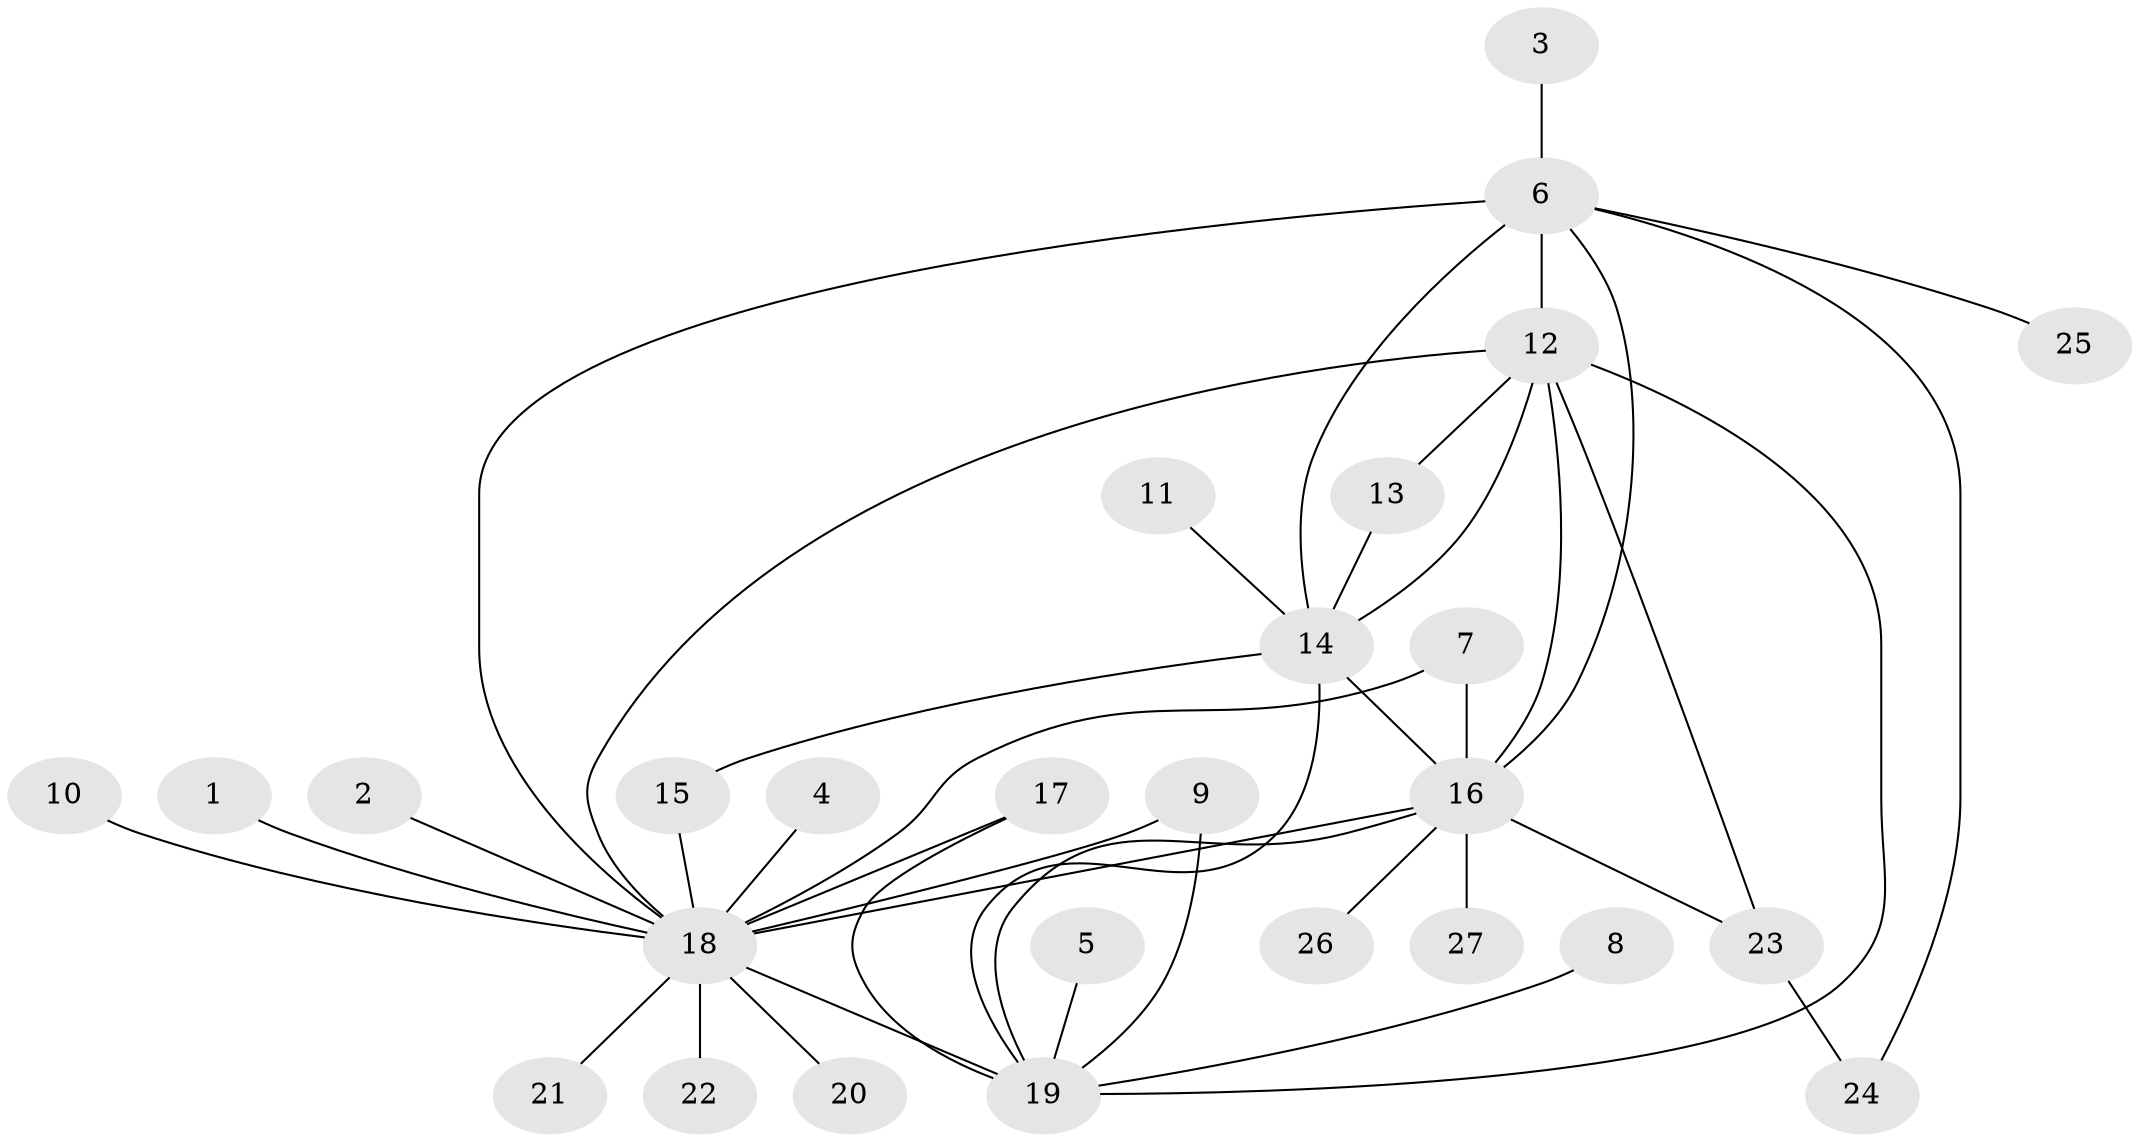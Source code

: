 // original degree distribution, {6: 0.0392156862745098, 11: 0.0196078431372549, 21: 0.0196078431372549, 3: 0.058823529411764705, 1: 0.39215686274509803, 5: 0.058823529411764705, 2: 0.29411764705882354, 4: 0.0784313725490196, 7: 0.0392156862745098}
// Generated by graph-tools (version 1.1) at 2025/49/03/09/25 03:49:58]
// undirected, 27 vertices, 41 edges
graph export_dot {
graph [start="1"]
  node [color=gray90,style=filled];
  1;
  2;
  3;
  4;
  5;
  6;
  7;
  8;
  9;
  10;
  11;
  12;
  13;
  14;
  15;
  16;
  17;
  18;
  19;
  20;
  21;
  22;
  23;
  24;
  25;
  26;
  27;
  1 -- 18 [weight=1.0];
  2 -- 18 [weight=1.0];
  3 -- 6 [weight=1.0];
  4 -- 18 [weight=1.0];
  5 -- 19 [weight=1.0];
  6 -- 12 [weight=2.0];
  6 -- 14 [weight=1.0];
  6 -- 16 [weight=1.0];
  6 -- 18 [weight=1.0];
  6 -- 24 [weight=1.0];
  6 -- 25 [weight=1.0];
  7 -- 16 [weight=1.0];
  7 -- 18 [weight=1.0];
  8 -- 19 [weight=1.0];
  9 -- 18 [weight=2.0];
  9 -- 19 [weight=1.0];
  10 -- 18 [weight=1.0];
  11 -- 14 [weight=1.0];
  12 -- 13 [weight=1.0];
  12 -- 14 [weight=2.0];
  12 -- 16 [weight=1.0];
  12 -- 18 [weight=1.0];
  12 -- 19 [weight=1.0];
  12 -- 23 [weight=1.0];
  13 -- 14 [weight=1.0];
  14 -- 15 [weight=1.0];
  14 -- 16 [weight=1.0];
  14 -- 19 [weight=1.0];
  15 -- 18 [weight=1.0];
  16 -- 18 [weight=1.0];
  16 -- 19 [weight=1.0];
  16 -- 23 [weight=2.0];
  16 -- 26 [weight=1.0];
  16 -- 27 [weight=1.0];
  17 -- 18 [weight=1.0];
  17 -- 19 [weight=1.0];
  18 -- 19 [weight=1.0];
  18 -- 20 [weight=1.0];
  18 -- 21 [weight=1.0];
  18 -- 22 [weight=1.0];
  23 -- 24 [weight=1.0];
}
